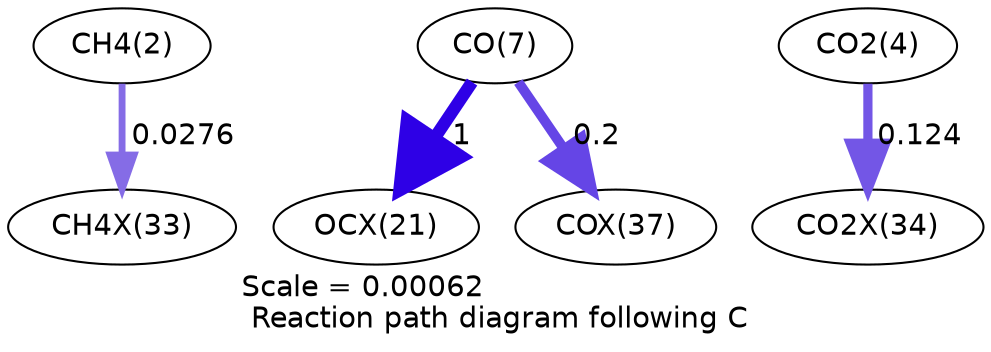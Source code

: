 digraph reaction_paths {
center=1;
s4 -> s31[fontname="Helvetica", penwidth=3.29, arrowsize=1.64, color="0.7, 0.528, 0.9"
, label=" 0.0276"];
s9 -> s24[fontname="Helvetica", penwidth=6, arrowsize=3, color="0.7, 1.5, 0.9"
, label=" 1"];
s9 -> s35[fontname="Helvetica", penwidth=4.79, arrowsize=2.39, color="0.7, 0.7, 0.9"
, label=" 0.2"];
s6 -> s32[fontname="Helvetica", penwidth=4.42, arrowsize=2.21, color="0.7, 0.624, 0.9"
, label=" 0.124"];
s4 [ fontname="Helvetica", label="CH4(2)"];
s6 [ fontname="Helvetica", label="CO2(4)"];
s9 [ fontname="Helvetica", label="CO(7)"];
s24 [ fontname="Helvetica", label="OCX(21)"];
s31 [ fontname="Helvetica", label="CH4X(33)"];
s32 [ fontname="Helvetica", label="CO2X(34)"];
s35 [ fontname="Helvetica", label="COX(37)"];
 label = "Scale = 0.00062\l Reaction path diagram following C";
 fontname = "Helvetica";
}

